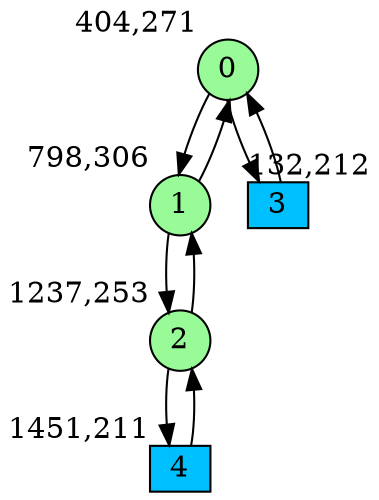 digraph G {
graph [bgcolor=white]
node [shape=circle, style = filled, fillcolor=white,fixedsize=true, width=0.4, height=0.3 ]
0[xlabel="404,271", pos = "4.25,0.546875!", fillcolor=palegreen ];
1[xlabel="798,306", pos = "10.4063,0!", fillcolor=palegreen ];
2[xlabel="1237,253", pos = "17.2656,0.828125!", fillcolor=palegreen ];
3[xlabel="132,212", pos = "0,1.46875!", fillcolor=deepskyblue, shape=box ];
4[xlabel="1451,211", pos = "20.6094,1.48438!", fillcolor=deepskyblue, shape=box ];
0->1 ;
0->3 ;
1->0 ;
1->2 ;
2->1 ;
2->4 ;
3->0 ;
4->2 ;
}
